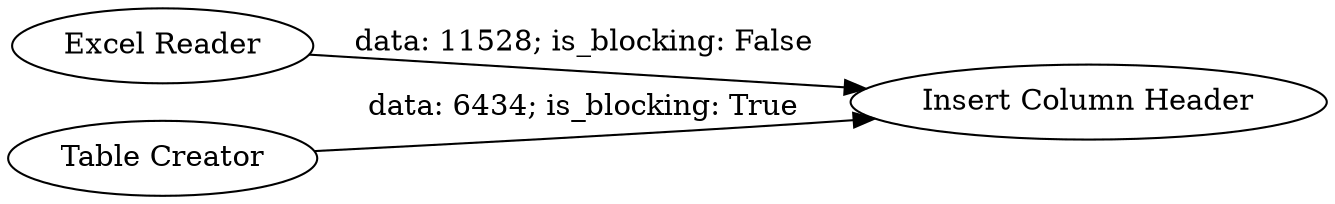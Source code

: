 digraph {
	"2407821390734891671_77" [label="Excel Reader"]
	"2407821390734891671_101" [label="Table Creator"]
	"2407821390734891671_105" [label="Insert Column Header"]
	"2407821390734891671_101" -> "2407821390734891671_105" [label="data: 6434; is_blocking: True"]
	"2407821390734891671_77" -> "2407821390734891671_105" [label="data: 11528; is_blocking: False"]
	rankdir=LR
}
